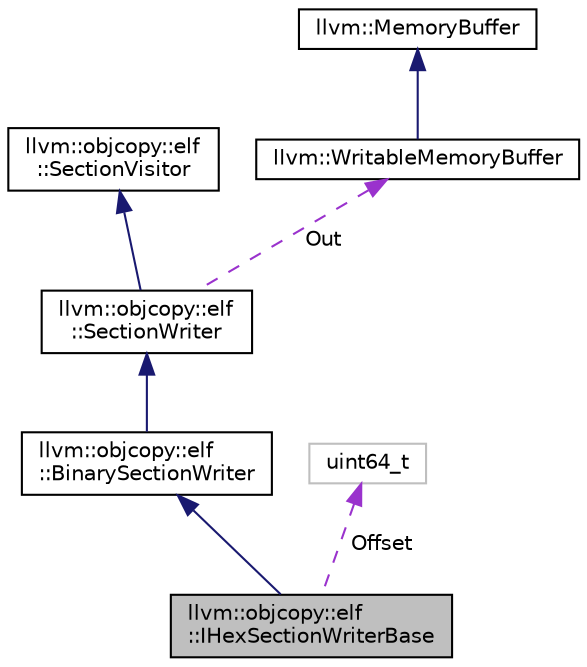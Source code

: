 digraph "llvm::objcopy::elf::IHexSectionWriterBase"
{
 // LATEX_PDF_SIZE
  bgcolor="transparent";
  edge [fontname="Helvetica",fontsize="10",labelfontname="Helvetica",labelfontsize="10"];
  node [fontname="Helvetica",fontsize="10",shape=record];
  Node1 [label="llvm::objcopy::elf\l::IHexSectionWriterBase",height=0.2,width=0.4,color="black", fillcolor="grey75", style="filled", fontcolor="black",tooltip=" "];
  Node2 -> Node1 [dir="back",color="midnightblue",fontsize="10",style="solid",fontname="Helvetica"];
  Node2 [label="llvm::objcopy::elf\l::BinarySectionWriter",height=0.2,width=0.4,color="black",URL="$classllvm_1_1objcopy_1_1elf_1_1BinarySectionWriter.html",tooltip=" "];
  Node3 -> Node2 [dir="back",color="midnightblue",fontsize="10",style="solid",fontname="Helvetica"];
  Node3 [label="llvm::objcopy::elf\l::SectionWriter",height=0.2,width=0.4,color="black",URL="$classllvm_1_1objcopy_1_1elf_1_1SectionWriter.html",tooltip=" "];
  Node4 -> Node3 [dir="back",color="midnightblue",fontsize="10",style="solid",fontname="Helvetica"];
  Node4 [label="llvm::objcopy::elf\l::SectionVisitor",height=0.2,width=0.4,color="black",URL="$classllvm_1_1objcopy_1_1elf_1_1SectionVisitor.html",tooltip=" "];
  Node5 -> Node3 [dir="back",color="darkorchid3",fontsize="10",style="dashed",label=" Out" ,fontname="Helvetica"];
  Node5 [label="llvm::WritableMemoryBuffer",height=0.2,width=0.4,color="black",URL="$classllvm_1_1WritableMemoryBuffer.html",tooltip="This class is an extension of MemoryBuffer, which allows copy-on-write access to the underlying conte..."];
  Node6 -> Node5 [dir="back",color="midnightblue",fontsize="10",style="solid",fontname="Helvetica"];
  Node6 [label="llvm::MemoryBuffer",height=0.2,width=0.4,color="black",URL="$classllvm_1_1MemoryBuffer.html",tooltip="This interface provides simple read-only access to a block of memory, and provides simple methods for..."];
  Node7 -> Node1 [dir="back",color="darkorchid3",fontsize="10",style="dashed",label=" Offset" ,fontname="Helvetica"];
  Node7 [label="uint64_t",height=0.2,width=0.4,color="grey75",tooltip=" "];
}

